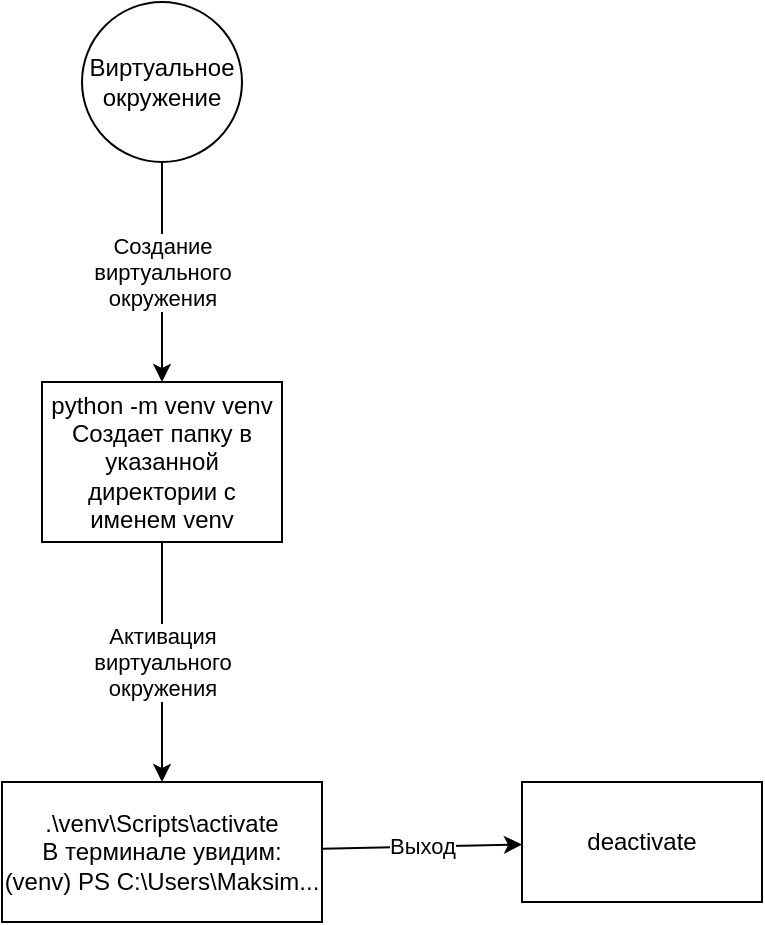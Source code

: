 <mxfile version="26.0.4">
  <diagram name="Страница — 1" id="l-d-0YoI3I4PufTae13t">
    <mxGraphModel dx="453" dy="631" grid="1" gridSize="10" guides="1" tooltips="1" connect="1" arrows="1" fold="1" page="1" pageScale="1" pageWidth="827" pageHeight="1169" math="0" shadow="0">
      <root>
        <mxCell id="0" />
        <mxCell id="1" parent="0" />
        <mxCell id="RPkXE7Cwv0xzIH_GUegP-1" value="Виртуальное окружение" style="ellipse;whiteSpace=wrap;html=1;aspect=fixed;" vertex="1" parent="1">
          <mxGeometry x="40" y="40" width="80" height="80" as="geometry" />
        </mxCell>
        <mxCell id="RPkXE7Cwv0xzIH_GUegP-2" value="Создание&lt;div&gt;виртуального&lt;/div&gt;&lt;div&gt;окружения&lt;/div&gt;" style="endArrow=classic;html=1;rounded=0;" edge="1" parent="1" source="RPkXE7Cwv0xzIH_GUegP-1" target="RPkXE7Cwv0xzIH_GUegP-4">
          <mxGeometry width="50" height="50" relative="1" as="geometry">
            <mxPoint x="110" y="220" as="sourcePoint" />
            <mxPoint x="80" y="260" as="targetPoint" />
          </mxGeometry>
        </mxCell>
        <mxCell id="RPkXE7Cwv0xzIH_GUegP-4" value="python -m venv venv&lt;br&gt;Создает папку в указанной директории с именем venv" style="rounded=0;whiteSpace=wrap;html=1;" vertex="1" parent="1">
          <mxGeometry x="20" y="230" width="120" height="80" as="geometry" />
        </mxCell>
        <mxCell id="RPkXE7Cwv0xzIH_GUegP-5" value="Активация&lt;div&gt;виртуального&lt;/div&gt;&lt;div&gt;окружения&lt;/div&gt;" style="endArrow=classic;html=1;rounded=0;" edge="1" parent="1" source="RPkXE7Cwv0xzIH_GUegP-4" target="RPkXE7Cwv0xzIH_GUegP-6">
          <mxGeometry width="50" height="50" relative="1" as="geometry">
            <mxPoint x="110" y="280" as="sourcePoint" />
            <mxPoint x="80" y="420" as="targetPoint" />
          </mxGeometry>
        </mxCell>
        <mxCell id="RPkXE7Cwv0xzIH_GUegP-6" value="&lt;div&gt;.\venv\Scripts\activate&lt;/div&gt;&lt;div&gt;В терминале увидим:&lt;/div&gt;&lt;div&gt;(venv) PS C:\Users\Maksim...&lt;/div&gt;" style="rounded=0;whiteSpace=wrap;html=1;" vertex="1" parent="1">
          <mxGeometry y="430" width="160" height="70" as="geometry" />
        </mxCell>
        <mxCell id="RPkXE7Cwv0xzIH_GUegP-7" value="Выход" style="endArrow=classic;html=1;rounded=0;" edge="1" parent="1" source="RPkXE7Cwv0xzIH_GUegP-6" target="RPkXE7Cwv0xzIH_GUegP-8">
          <mxGeometry width="50" height="50" relative="1" as="geometry">
            <mxPoint x="110" y="330" as="sourcePoint" />
            <mxPoint x="320" y="460" as="targetPoint" />
          </mxGeometry>
        </mxCell>
        <mxCell id="RPkXE7Cwv0xzIH_GUegP-8" value="&lt;div&gt;deactivate&lt;/div&gt;" style="rounded=0;whiteSpace=wrap;html=1;" vertex="1" parent="1">
          <mxGeometry x="260" y="430" width="120" height="60" as="geometry" />
        </mxCell>
      </root>
    </mxGraphModel>
  </diagram>
</mxfile>
